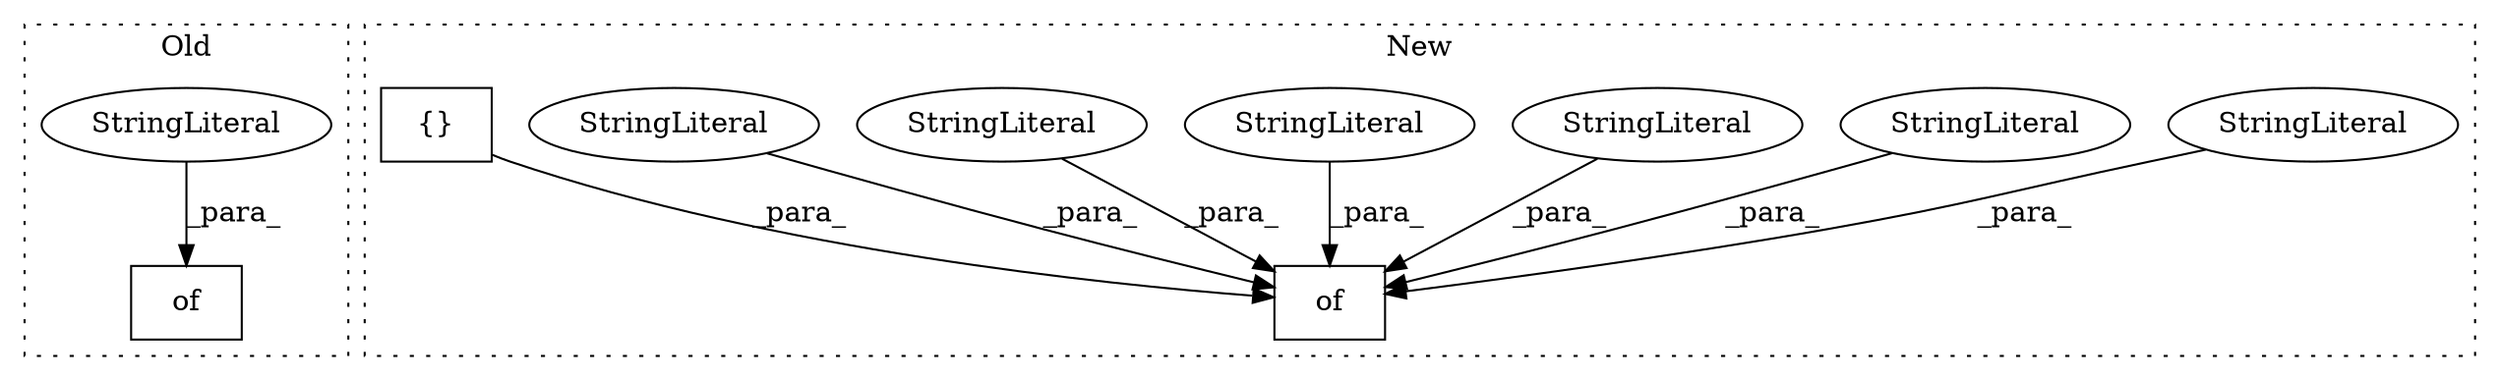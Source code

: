 digraph G {
subgraph cluster0 {
1 [label="of" a="32" s="4484,4522" l="3,1" shape="box"];
9 [label="StringLiteral" a="45" s="4487" l="6" shape="ellipse"];
label = "Old";
style="dotted";
}
subgraph cluster1 {
2 [label="of" a="32" s="4523,5197" l="3,1" shape="box"];
3 [label="StringLiteral" a="45" s="5085" l="5" shape="ellipse"];
4 [label="StringLiteral" a="45" s="4688" l="7" shape="ellipse"];
5 [label="StringLiteral" a="45" s="5008" l="5" shape="ellipse"];
6 [label="StringLiteral" a="45" s="4931" l="5" shape="ellipse"];
7 [label="StringLiteral" a="45" s="4526" l="7" shape="ellipse"];
8 [label="StringLiteral" a="45" s="4850" l="7" shape="ellipse"];
10 [label="{}" a="4" s="4904,4927" l="1,1" shape="box"];
label = "New";
style="dotted";
}
3 -> 2 [label="_para_"];
4 -> 2 [label="_para_"];
5 -> 2 [label="_para_"];
6 -> 2 [label="_para_"];
7 -> 2 [label="_para_"];
8 -> 2 [label="_para_"];
9 -> 1 [label="_para_"];
10 -> 2 [label="_para_"];
}